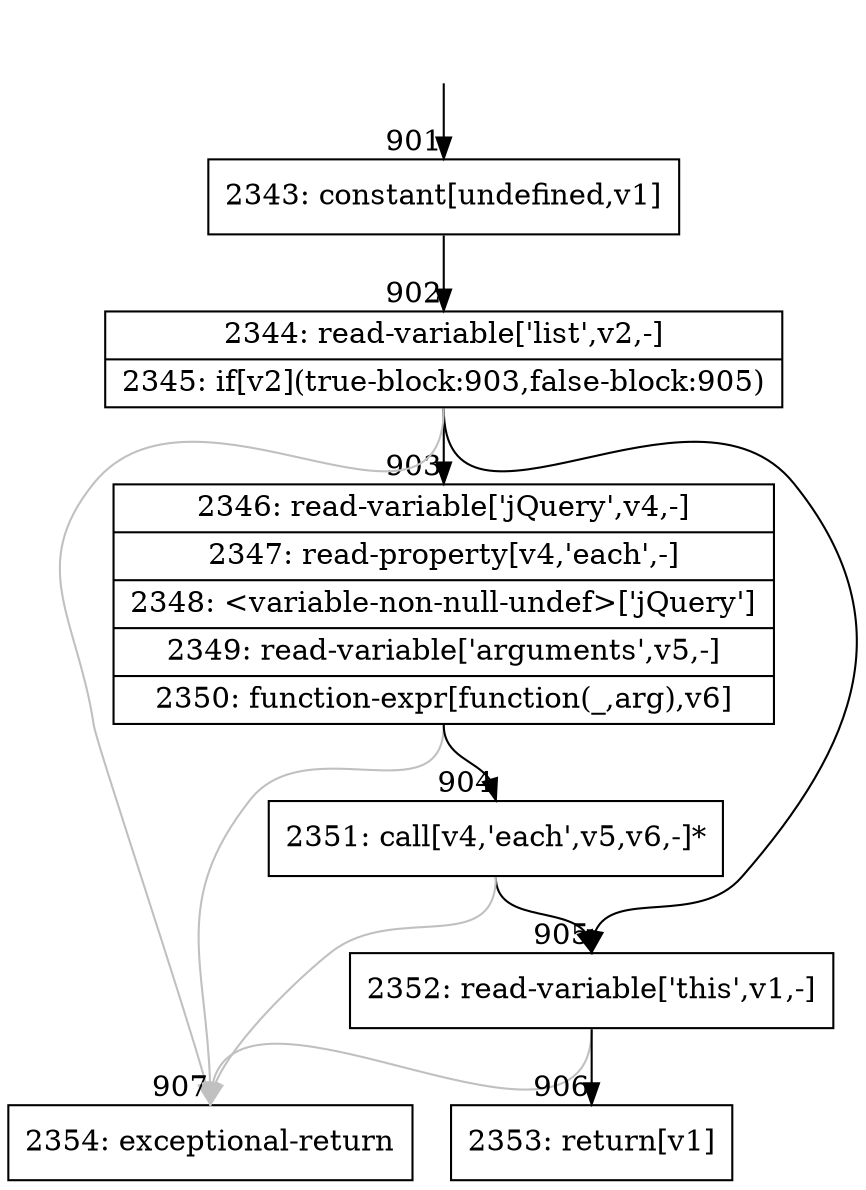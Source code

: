 digraph {
rankdir="TD"
BB_entry64[shape=none,label=""];
BB_entry64 -> BB901 [tailport=s, headport=n, headlabel="    901"]
BB901 [shape=record label="{2343: constant[undefined,v1]}" ] 
BB901 -> BB902 [tailport=s, headport=n, headlabel="      902"]
BB902 [shape=record label="{2344: read-variable['list',v2,-]|2345: if[v2](true-block:903,false-block:905)}" ] 
BB902 -> BB903 [tailport=s, headport=n, headlabel="      903"]
BB902 -> BB905 [tailport=s, headport=n, headlabel="      905"]
BB902 -> BB907 [tailport=s, headport=n, color=gray, headlabel="      907"]
BB903 [shape=record label="{2346: read-variable['jQuery',v4,-]|2347: read-property[v4,'each',-]|2348: \<variable-non-null-undef\>['jQuery']|2349: read-variable['arguments',v5,-]|2350: function-expr[function(_,arg),v6]}" ] 
BB903 -> BB904 [tailport=s, headport=n, headlabel="      904"]
BB903 -> BB907 [tailport=s, headport=n, color=gray]
BB904 [shape=record label="{2351: call[v4,'each',v5,v6,-]*}" ] 
BB904 -> BB905 [tailport=s, headport=n]
BB904 -> BB907 [tailport=s, headport=n, color=gray]
BB905 [shape=record label="{2352: read-variable['this',v1,-]}" ] 
BB905 -> BB906 [tailport=s, headport=n, headlabel="      906"]
BB905 -> BB907 [tailport=s, headport=n, color=gray]
BB906 [shape=record label="{2353: return[v1]}" ] 
BB907 [shape=record label="{2354: exceptional-return}" ] 
}
